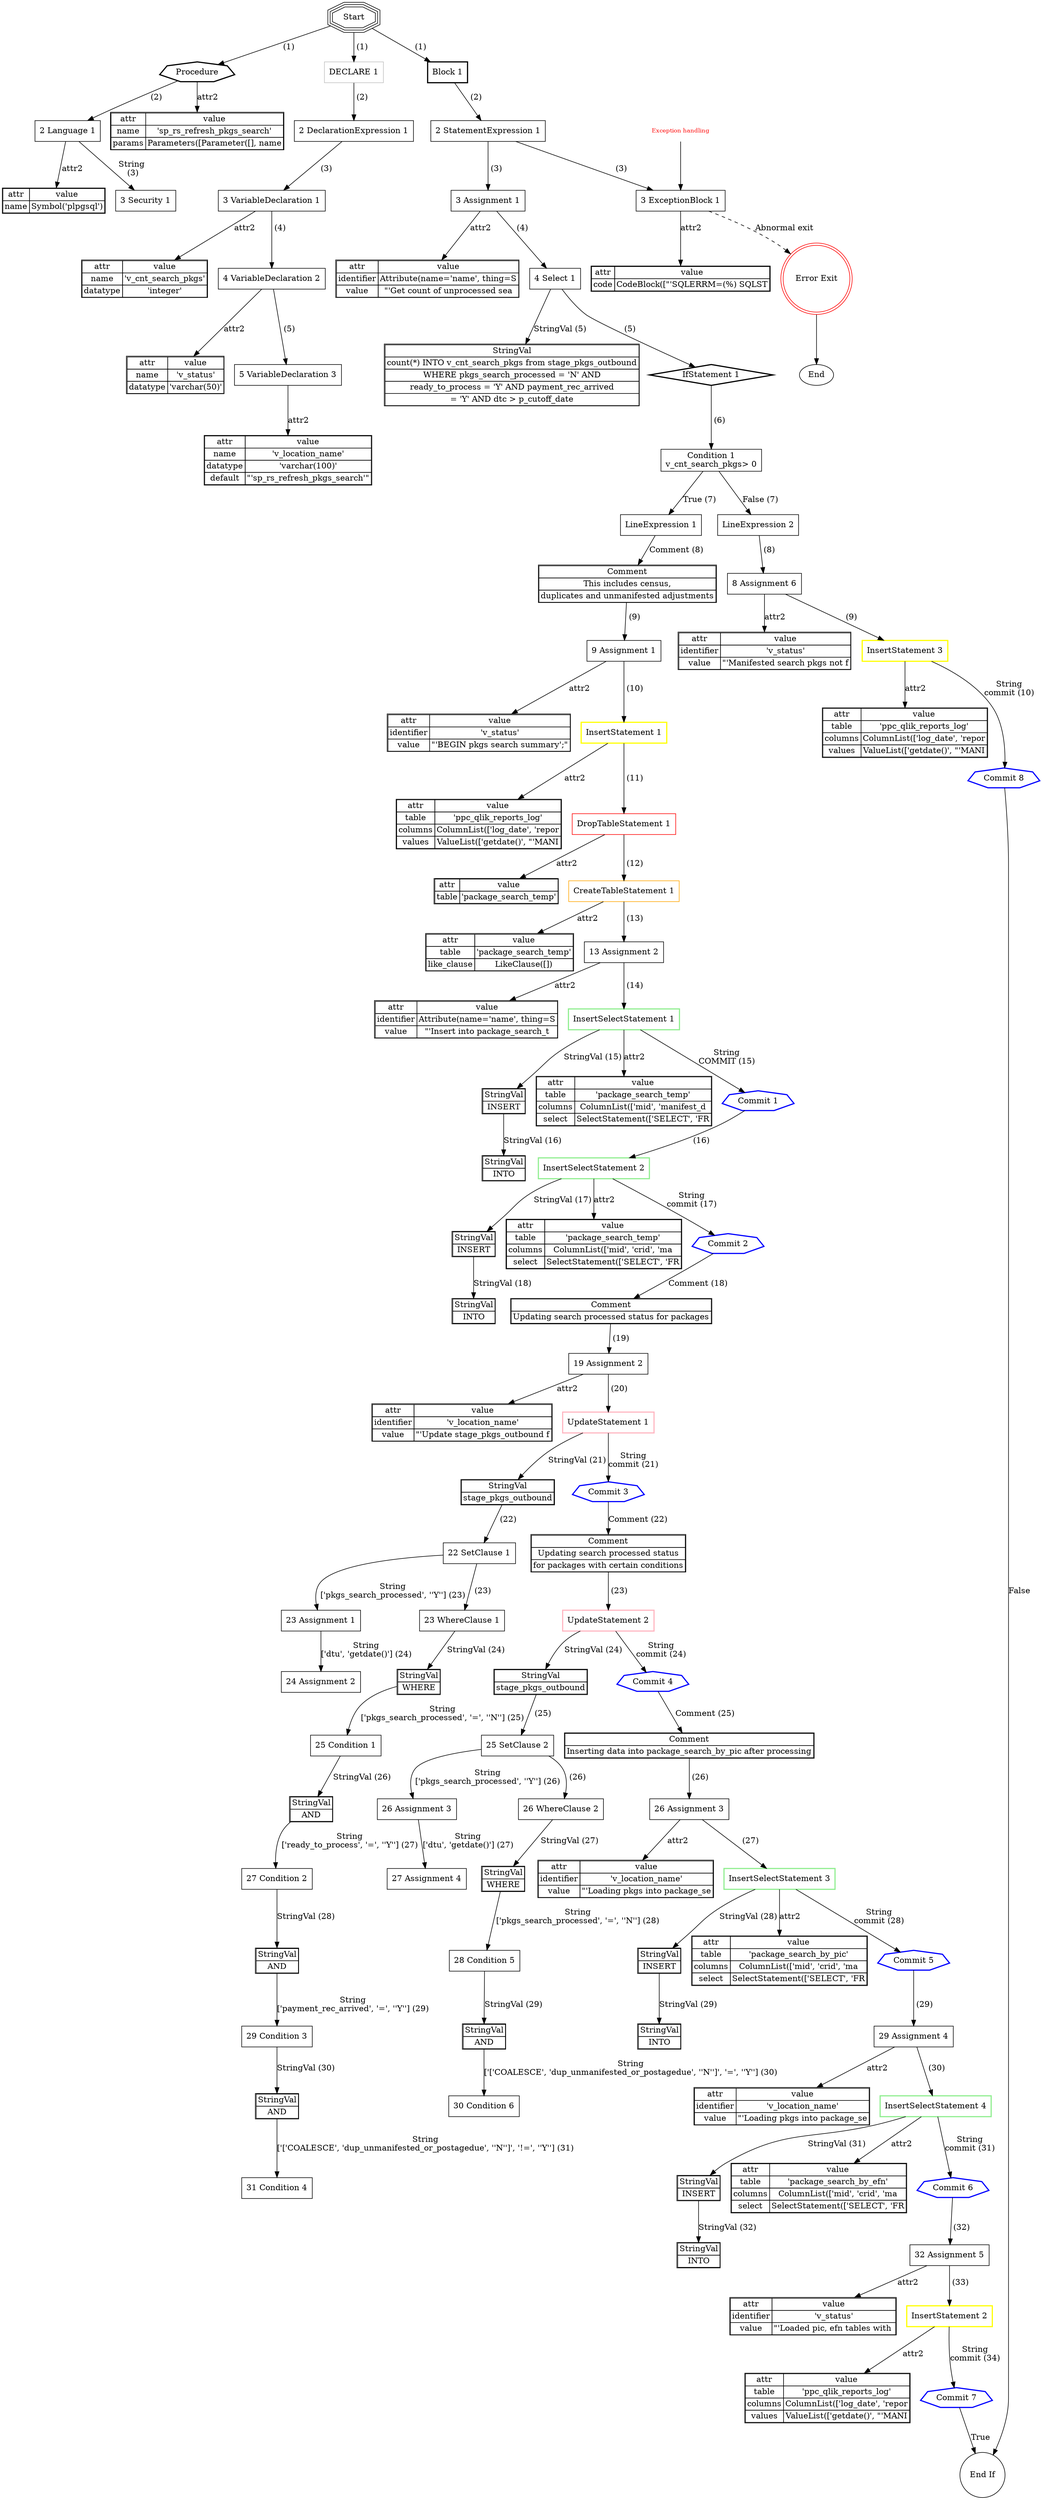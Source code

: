 

digraph G {
    rankdir=TB;
    //node [shape=box, style=rounded];
	node [color=black];
start [label="Start", shape=tripleoctagon];


end [label="End", shape=ellipse];
lFunctionOrProcedure_0_1 [shape="septagon", style=bold, color="black", label="Procedure" ];
lLanguage_0_2 [shape="box",label="2 Language 1" ];

		TableNode_2 [shape=none, margin=0, label=<
			<TABLE BORDER="1" CELLBORDER="1" CELLSPACING="0">
				<TR><TD >attr</TD><TD>value</TD></TR>
				<TR><TD>name</TD><TD>Symbol('plpgsql')</TD></TR>
			</TABLE>
		>];
lSecurity_1_3 [shape="box",label="3 Security 1" ];

		TableNode_1 [shape=none, margin=0, label=<
			<TABLE BORDER="1" CELLBORDER="1" CELLSPACING="0">
				<TR><TD >attr</TD><TD>value</TD></TR>
				<TR><TD>name</TD><TD>'sp_rs_refresh_pkgs_search'</TD></TR>
<TR><TD>params</TD><TD>Parameters([Parameter([], name</TD></TR>
			</TABLE>
		>];
lDeclarations_1_4 [shape="box", color="gray", label="DECLARE 1" ];
lDeclarationExpression_0_5 [shape="box",label="2 DeclarationExpression 1" ];
lVariableDeclaration_0_6 [shape="box",label="3 VariableDeclaration 1" ];

		TableNode_6 [shape=none, margin=0, label=<
			<TABLE BORDER="1" CELLBORDER="1" CELLSPACING="0">
				<TR><TD >attr</TD><TD>value</TD></TR>
				<TR><TD>name</TD><TD>'v_cnt_search_pkgs'</TD></TR>
<TR><TD>datatype</TD><TD>'integer'</TD></TR>
			</TABLE>
		>];
lVariableDeclaration_1_7 [shape="box",label="4 VariableDeclaration 2" ];

		TableNode_7 [shape=none, margin=0, label=<
			<TABLE BORDER="1" CELLBORDER="1" CELLSPACING="0">
				<TR><TD >attr</TD><TD>value</TD></TR>
				<TR><TD>name</TD><TD>'v_status'</TD></TR>
<TR><TD>datatype</TD><TD>'varchar(50)'</TD></TR>
			</TABLE>
		>];
lVariableDeclaration_2_8 [shape="box",label="5 VariableDeclaration 3" ];

		TableNode_8 [shape=none, margin=0, label=<
			<TABLE BORDER="1" CELLBORDER="1" CELLSPACING="0">
				<TR><TD >attr</TD><TD>value</TD></TR>
				<TR><TD>name</TD><TD>'v_location_name'</TD></TR>
<TR><TD>datatype</TD><TD>'varchar(100)'</TD></TR>
<TR><TD>default</TD><TD>"'sp_rs_refresh_pkgs_search'"</TD></TR>
			</TABLE>
		>];
lBlock_2_9 [shape="box", style=bold, color="black", label="Block 1" ];
lStatementExpression_0_10 [shape="box",label="2 StatementExpression 1" ];
lAssignment_0_11 [shape="box",label="3 Assignment 1" ];

		TableNode_11 [shape=none, margin=0, label=<
			<TABLE BORDER="1" CELLBORDER="1" CELLSPACING="0">
				<TR><TD >attr</TD><TD>value</TD></TR>
				<TR><TD>identifier</TD><TD>Attribute(name='name', thing=S</TD></TR>
<TR><TD>value</TD><TD>"'Get count of unprocessed sea</TD></TR>
			</TABLE>
		>];
lSelect_1_12 [shape="box",label="4 Select 1" ];

		l5_StringVal_0_13 [shape=none, margin=0, label=<
			<TABLE BORDER="1" CELLBORDER="1" CELLSPACING="0">
				<TR><TD >StringVal</TD></TR>
				<TR><TD >count(*) INTO v_cnt_search_pkgs from stage_pkgs_outbound</TD></TR>
<TR><TD >WHERE pkgs_search_processed = &#39;N&#39; AND</TD></TR>
<TR><TD >ready_to_process = &#39;Y&#39; AND payment_rec_arrived</TD></TR>
<TR><TD >= &#39;Y&#39; AND dtc &gt; p_cutoff_date</TD></TR>
			</TABLE>
		>];
lIfStatement_2_14 [shape="diamond", style=bold, color="black", label="IfStatement 1" ];
lCondition_0_15 [shape="box",  color="black", label="Condition 1
v_cnt_search_pkgs> 0" ];
lLineExpression_0_16 [shape="box",  color="black", label="LineExpression 1" ];

		lComment_0_17 [shape=none, margin=0, label=<
			<TABLE BORDER="1" CELLBORDER="1" CELLSPACING="0">
				<TR><TD >Comment</TD></TR>
				<TR><TD >This includes census,</TD></TR>
<TR><TD >duplicates and unmanifested adjustments</TD></TR>
			</TABLE>
		>];
lAssignment_1_18 [shape="box",label="9 Assignment 1" ];

		TableNode_18 [shape=none, margin=0, label=<
			<TABLE BORDER="1" CELLBORDER="1" CELLSPACING="0">
				<TR><TD >attr</TD><TD>value</TD></TR>
				<TR><TD>identifier</TD><TD>'v_status'</TD></TR>
<TR><TD>value</TD><TD>"'BEGIN pkgs search summary';"</TD></TR>
			</TABLE>
		>];
lInsertStatement_2_19 [shape="box", style=bold, color="yellow", label="InsertStatement 1" ];

		TableNode_19 [shape=none, margin=0, label=<
			<TABLE BORDER="1" CELLBORDER="1" CELLSPACING="0">
				<TR><TD >attr</TD><TD>value</TD></TR>
				<TR><TD>table</TD><TD>'ppc_qlik_reports_log'</TD></TR>
<TR><TD>columns</TD><TD>ColumnList(['log_date', 'repor</TD></TR>
<TR><TD>values</TD><TD>ValueList(['getdate()', "'MANI</TD></TR>
			</TABLE>
		>];
lDropTableStatement_3_20 [shape="box",  color="red", label="DropTableStatement 1" ];

		TableNode_20 [shape=none, margin=0, label=<
			<TABLE BORDER="1" CELLBORDER="1" CELLSPACING="0">
				<TR><TD >attr</TD><TD>value</TD></TR>
				<TR><TD>table</TD><TD>'package_search_temp'</TD></TR>
			</TABLE>
		>];
lCreateTableStatement_4_21 [shape="box",  color="orange", label="CreateTableStatement 1" ];

		TableNode_21 [shape=none, margin=0, label=<
			<TABLE BORDER="1" CELLBORDER="1" CELLSPACING="0">
				<TR><TD >attr</TD><TD>value</TD></TR>
				<TR><TD>table</TD><TD>'package_search_temp'</TD></TR>
<TR><TD>like_clause</TD><TD>LikeClause([])</TD></TR>
			</TABLE>
		>];
lAssignment_5_22 [shape="box",label="13 Assignment 2" ];

		TableNode_22 [shape=none, margin=0, label=<
			<TABLE BORDER="1" CELLBORDER="1" CELLSPACING="0">
				<TR><TD >attr</TD><TD>value</TD></TR>
				<TR><TD>identifier</TD><TD>Attribute(name='name', thing=S</TD></TR>
<TR><TD>value</TD><TD>"'Insert into package_search_t</TD></TR>
			</TABLE>
		>];
lInsertSelectStatement_6_23 [shape="box", style=bold, color="lightgreen", label="InsertSelectStatement 1" ];

		l15_StringVal_0_24 [shape=none, margin=0, label=<
			<TABLE BORDER="1" CELLBORDER="1" CELLSPACING="0">
				<TR><TD >StringVal</TD></TR>
				<TR><TD >INSERT</TD></TR>
			</TABLE>
		>];

		l15_StringVal_1_25 [shape=none, margin=0, label=<
			<TABLE BORDER="1" CELLBORDER="1" CELLSPACING="0">
				<TR><TD >StringVal</TD></TR>
				<TR><TD >INTO</TD></TR>
			</TABLE>
		>];

		TableNode_23 [shape=none, margin=0, label=<
			<TABLE BORDER="1" CELLBORDER="1" CELLSPACING="0">
				<TR><TD >attr</TD><TD>value</TD></TR>
				<TR><TD>table</TD><TD>'package_search_temp'</TD></TR>
<TR><TD>columns</TD><TD>ColumnList(['mid', 'manifest_d</TD></TR>
<TR><TD>select</TD><TD>SelectStatement(['SELECT', 'FR</TD></TR>
			</TABLE>
		>];
lCommitLiteral_7_26 [shape="septagon", style=bold, color="blue", label="Commit 1" ];
lInsertSelectStatement_8_27 [shape="box", style=bold, color="lightgreen", label="InsertSelectStatement 2" ];

		l17_StringVal_0_28 [shape=none, margin=0, label=<
			<TABLE BORDER="1" CELLBORDER="1" CELLSPACING="0">
				<TR><TD >StringVal</TD></TR>
				<TR><TD >INSERT</TD></TR>
			</TABLE>
		>];

		l17_StringVal_1_29 [shape=none, margin=0, label=<
			<TABLE BORDER="1" CELLBORDER="1" CELLSPACING="0">
				<TR><TD >StringVal</TD></TR>
				<TR><TD >INTO</TD></TR>
			</TABLE>
		>];

		TableNode_27 [shape=none, margin=0, label=<
			<TABLE BORDER="1" CELLBORDER="1" CELLSPACING="0">
				<TR><TD >attr</TD><TD>value</TD></TR>
				<TR><TD>table</TD><TD>'package_search_temp'</TD></TR>
<TR><TD>columns</TD><TD>ColumnList(['mid', 'crid', 'ma</TD></TR>
<TR><TD>select</TD><TD>SelectStatement(['SELECT', 'FR</TD></TR>
			</TABLE>
		>];
lCommitLiteral_9_30 [shape="septagon", style=bold, color="blue", label="Commit 2" ];

		lComment_10_31 [shape=none, margin=0, label=<
			<TABLE BORDER="1" CELLBORDER="1" CELLSPACING="0">
				<TR><TD >Comment</TD></TR>
				<TR><TD >Updating search processed status for packages</TD></TR>
			</TABLE>
		>];
lAssignment_11_32 [shape="box",label="19 Assignment 2" ];

		TableNode_32 [shape=none, margin=0, label=<
			<TABLE BORDER="1" CELLBORDER="1" CELLSPACING="0">
				<TR><TD >attr</TD><TD>value</TD></TR>
				<TR><TD>identifier</TD><TD>'v_location_name'</TD></TR>
<TR><TD>value</TD><TD>"'Update stage_pkgs_outbound f</TD></TR>
			</TABLE>
		>];
lUpdateStatement_12_33 [shape="box", style=bold, color="lightpink", label="UpdateStatement 1" ];

		l21_StringVal_0_34 [shape=none, margin=0, label=<
			<TABLE BORDER="1" CELLBORDER="1" CELLSPACING="0">
				<TR><TD >StringVal</TD></TR>
				<TR><TD >stage_pkgs_outbound</TD></TR>
			</TABLE>
		>];
lSetClause_1_35 [shape="box",label="22 SetClause 1" ];
lAssignment_0_36 [shape="box",label="23 Assignment 1" ];
lAssignment_1_37 [shape="box",label="24 Assignment 2" ];
lWhereClause_2_38 [shape="box",label="23 WhereClause 1" ];

		l24_StringVal_0_39 [shape=none, margin=0, label=<
			<TABLE BORDER="1" CELLBORDER="1" CELLSPACING="0">
				<TR><TD >StringVal</TD></TR>
				<TR><TD >WHERE</TD></TR>
			</TABLE>
		>];
lCondition_1_40 [shape="box",label="25 Condition 1" ];

		l24_StringVal_2_41 [shape=none, margin=0, label=<
			<TABLE BORDER="1" CELLBORDER="1" CELLSPACING="0">
				<TR><TD >StringVal</TD></TR>
				<TR><TD >AND</TD></TR>
			</TABLE>
		>];
lCondition_3_42 [shape="box",label="27 Condition 2" ];

		l24_StringVal_4_43 [shape=none, margin=0, label=<
			<TABLE BORDER="1" CELLBORDER="1" CELLSPACING="0">
				<TR><TD >StringVal</TD></TR>
				<TR><TD >AND</TD></TR>
			</TABLE>
		>];
lCondition_5_44 [shape="box",label="29 Condition 3" ];

		l24_StringVal_6_45 [shape=none, margin=0, label=<
			<TABLE BORDER="1" CELLBORDER="1" CELLSPACING="0">
				<TR><TD >StringVal</TD></TR>
				<TR><TD >AND</TD></TR>
			</TABLE>
		>];
lCondition_7_46 [shape="box",label="31 Condition 4" ];
lCommitLiteral_13_47 [shape="septagon", style=bold, color="blue", label="Commit 3" ];

		lComment_14_48 [shape=none, margin=0, label=<
			<TABLE BORDER="1" CELLBORDER="1" CELLSPACING="0">
				<TR><TD >Comment</TD></TR>
				<TR><TD >Updating search processed status</TD></TR>
<TR><TD >for packages with certain conditions</TD></TR>
			</TABLE>
		>];
lUpdateStatement_15_49 [shape="box", style=bold, color="lightpink", label="UpdateStatement 2" ];

		l24_StringVal_0_50 [shape=none, margin=0, label=<
			<TABLE BORDER="1" CELLBORDER="1" CELLSPACING="0">
				<TR><TD >StringVal</TD></TR>
				<TR><TD >stage_pkgs_outbound</TD></TR>
			</TABLE>
		>];
lSetClause_1_51 [shape="box",label="25 SetClause 2" ];
lAssignment_0_52 [shape="box",label="26 Assignment 3" ];
lAssignment_1_53 [shape="box",label="27 Assignment 4" ];
lWhereClause_2_54 [shape="box",label="26 WhereClause 2" ];

		l27_StringVal_0_55 [shape=none, margin=0, label=<
			<TABLE BORDER="1" CELLBORDER="1" CELLSPACING="0">
				<TR><TD >StringVal</TD></TR>
				<TR><TD >WHERE</TD></TR>
			</TABLE>
		>];
lCondition_1_56 [shape="box",label="28 Condition 5" ];

		l27_StringVal_2_57 [shape=none, margin=0, label=<
			<TABLE BORDER="1" CELLBORDER="1" CELLSPACING="0">
				<TR><TD >StringVal</TD></TR>
				<TR><TD >AND</TD></TR>
			</TABLE>
		>];
lCondition_3_58 [shape="box",label="30 Condition 6" ];
lCommitLiteral_16_59 [shape="septagon", style=bold, color="blue", label="Commit 4" ];

		lComment_17_60 [shape=none, margin=0, label=<
			<TABLE BORDER="1" CELLBORDER="1" CELLSPACING="0">
				<TR><TD >Comment</TD></TR>
				<TR><TD >Inserting data into package_search_by_pic after processing</TD></TR>
			</TABLE>
		>];
lAssignment_18_61 [shape="box",label="26 Assignment 3" ];

		TableNode_61 [shape=none, margin=0, label=<
			<TABLE BORDER="1" CELLBORDER="1" CELLSPACING="0">
				<TR><TD >attr</TD><TD>value</TD></TR>
				<TR><TD>identifier</TD><TD>'v_location_name'</TD></TR>
<TR><TD>value</TD><TD>"'Loading pkgs into package_se</TD></TR>
			</TABLE>
		>];
lInsertSelectStatement_19_62 [shape="box", style=bold, color="lightgreen", label="InsertSelectStatement 3" ];

		l28_StringVal_0_63 [shape=none, margin=0, label=<
			<TABLE BORDER="1" CELLBORDER="1" CELLSPACING="0">
				<TR><TD >StringVal</TD></TR>
				<TR><TD >INSERT</TD></TR>
			</TABLE>
		>];

		l28_StringVal_1_64 [shape=none, margin=0, label=<
			<TABLE BORDER="1" CELLBORDER="1" CELLSPACING="0">
				<TR><TD >StringVal</TD></TR>
				<TR><TD >INTO</TD></TR>
			</TABLE>
		>];

		TableNode_62 [shape=none, margin=0, label=<
			<TABLE BORDER="1" CELLBORDER="1" CELLSPACING="0">
				<TR><TD >attr</TD><TD>value</TD></TR>
				<TR><TD>table</TD><TD>'package_search_by_pic'</TD></TR>
<TR><TD>columns</TD><TD>ColumnList(['mid', 'crid', 'ma</TD></TR>
<TR><TD>select</TD><TD>SelectStatement(['SELECT', 'FR</TD></TR>
			</TABLE>
		>];
lCommitLiteral_20_65 [shape="septagon", style=bold, color="blue", label="Commit 5" ];
lAssignment_21_66 [shape="box",label="29 Assignment 4" ];

		TableNode_66 [shape=none, margin=0, label=<
			<TABLE BORDER="1" CELLBORDER="1" CELLSPACING="0">
				<TR><TD >attr</TD><TD>value</TD></TR>
				<TR><TD>identifier</TD><TD>'v_location_name'</TD></TR>
<TR><TD>value</TD><TD>"'Loading pkgs into package_se</TD></TR>
			</TABLE>
		>];
lInsertSelectStatement_22_67 [shape="box", style=bold, color="lightgreen", label="InsertSelectStatement 4" ];

		l31_StringVal_0_68 [shape=none, margin=0, label=<
			<TABLE BORDER="1" CELLBORDER="1" CELLSPACING="0">
				<TR><TD >StringVal</TD></TR>
				<TR><TD >INSERT</TD></TR>
			</TABLE>
		>];

		l31_StringVal_1_69 [shape=none, margin=0, label=<
			<TABLE BORDER="1" CELLBORDER="1" CELLSPACING="0">
				<TR><TD >StringVal</TD></TR>
				<TR><TD >INTO</TD></TR>
			</TABLE>
		>];

		TableNode_67 [shape=none, margin=0, label=<
			<TABLE BORDER="1" CELLBORDER="1" CELLSPACING="0">
				<TR><TD >attr</TD><TD>value</TD></TR>
				<TR><TD>table</TD><TD>'package_search_by_efn'</TD></TR>
<TR><TD>columns</TD><TD>ColumnList(['mid', 'crid', 'ma</TD></TR>
<TR><TD>select</TD><TD>SelectStatement(['SELECT', 'FR</TD></TR>
			</TABLE>
		>];
lCommitLiteral_23_70 [shape="septagon", style=bold, color="blue", label="Commit 6" ];
lAssignment_24_71 [shape="box",label="32 Assignment 5" ];

		TableNode_71 [shape=none, margin=0, label=<
			<TABLE BORDER="1" CELLBORDER="1" CELLSPACING="0">
				<TR><TD >attr</TD><TD>value</TD></TR>
				<TR><TD>identifier</TD><TD>'v_status'</TD></TR>
<TR><TD>value</TD><TD>"'Loaded pic, efn tables with </TD></TR>
			</TABLE>
		>];
lInsertStatement_25_72 [shape="box", style=bold, color="yellow", label="InsertStatement 2" ];

		TableNode_72 [shape=none, margin=0, label=<
			<TABLE BORDER="1" CELLBORDER="1" CELLSPACING="0">
				<TR><TD >attr</TD><TD>value</TD></TR>
				<TR><TD>table</TD><TD>'ppc_qlik_reports_log'</TD></TR>
<TR><TD>columns</TD><TD>ColumnList(['log_date', 'repor</TD></TR>
<TR><TD>values</TD><TD>ValueList(['getdate()', "'MANI</TD></TR>
			</TABLE>
		>];
lCommitLiteral_26_73 [shape="septagon", style=bold, color="blue", label="Commit 7" ];
lLineExpression_1_74 [shape="box",  color="black", label="LineExpression 2" ];
lAssignment_0_75 [shape="box",label="8 Assignment 6" ];

		TableNode_75 [shape=none, margin=0, label=<
			<TABLE BORDER="1" CELLBORDER="1" CELLSPACING="0">
				<TR><TD >attr</TD><TD>value</TD></TR>
				<TR><TD>identifier</TD><TD>'v_status'</TD></TR>
<TR><TD>value</TD><TD>"'Manifested search pkgs not f</TD></TR>
			</TABLE>
		>];
lInsertStatement_1_76 [shape="box", style=bold, color="yellow", label="InsertStatement 3" ];

		TableNode_76 [shape=none, margin=0, label=<
			<TABLE BORDER="1" CELLBORDER="1" CELLSPACING="0">
				<TR><TD >attr</TD><TD>value</TD></TR>
				<TR><TD>table</TD><TD>'ppc_qlik_reports_log'</TD></TR>
<TR><TD>columns</TD><TD>ColumnList(['log_date', 'repor</TD></TR>
<TR><TD>values</TD><TD>ValueList(['getdate()', "'MANI</TD></TR>
			</TABLE>
		>];
lCommitLiteral_2_77 [shape="septagon", style=bold, color="blue", label="Commit 8" ];
end_if_14 [shape="circle",  color="black", label="End If" ];
lExceptionBlock_1_78 [shape="box",label="3 ExceptionBlock 1" ];

		TableNode_78 [shape=none, margin=0, label=<
			<TABLE BORDER="1" CELLBORDER="1" CELLSPACING="0">
				<TR><TD >attr</TD><TD>value</TD></TR>
				<TR><TD>code</TD><TD>CodeBlock(["'SQLERRM=(%) SQLST</TD></TR>
			</TABLE>
		>];
exception [label="Error Exit", color="red" shape=doublecircle];
note [label="Exception handling", shape=none, fontsize=10, fontcolor=red];

// LINKS

start -> lFunctionOrProcedure_0_1[label=" (1) " ];
lFunctionOrProcedure_0_1 -> lLanguage_0_2[label=" (2) " ];
lLanguage_0_2 -> TableNode_2[label="attr2" ];
lLanguage_0_2 -> lSecurity_1_3[label="String
 (3)" ];
lFunctionOrProcedure_0_1 -> TableNode_1[label="attr2" ];
start -> lDeclarations_1_4[label=" (1) " ];
lDeclarations_1_4 -> lDeclarationExpression_0_5[label=" (2) " ];
lDeclarationExpression_0_5 -> lVariableDeclaration_0_6[label=" (3) " ];
lVariableDeclaration_0_6 -> TableNode_6[label="attr2" ];
lVariableDeclaration_0_6 -> lVariableDeclaration_1_7[label=" (4) " ];
lVariableDeclaration_1_7 -> TableNode_7[label="attr2" ];
lVariableDeclaration_1_7 -> lVariableDeclaration_2_8[label=" (5) " ];
lVariableDeclaration_2_8 -> TableNode_8[label="attr2" ];
start -> lBlock_2_9[label=" (1) " ];
lBlock_2_9 -> lStatementExpression_0_10[label=" (2) " ];
lStatementExpression_0_10 -> lAssignment_0_11[label=" (3) " ];
lAssignment_0_11 -> TableNode_11[label="attr2" ];
lAssignment_0_11 -> lSelect_1_12[label=" (4) " ];
lSelect_1_12 -> l5_StringVal_0_13[label="StringVal (5)" ];
lSelect_1_12 -> lIfStatement_2_14[label=" (5) " ];
lIfStatement_2_14 -> lCondition_0_15[label=" (6) " ];
lCondition_0_15 -> lLineExpression_0_16[label="True (7) " ];
lLineExpression_0_16 -> lComment_0_17[label="Comment (8)" ];
lComment_0_17 -> lAssignment_1_18[label=" (9) " ];
lAssignment_1_18 -> TableNode_18[label="attr2" ];
lAssignment_1_18 -> lInsertStatement_2_19[label=" (10) " ];
lInsertStatement_2_19 -> TableNode_19[label="attr2" ];
lInsertStatement_2_19 -> lDropTableStatement_3_20[label=" (11) " ];
lDropTableStatement_3_20 -> TableNode_20[label="attr2" ];
lDropTableStatement_3_20 -> lCreateTableStatement_4_21[label=" (12) " ];
lCreateTableStatement_4_21 -> TableNode_21[label="attr2" ];
lCreateTableStatement_4_21 -> lAssignment_5_22[label=" (13) " ];
lAssignment_5_22 -> TableNode_22[label="attr2" ];
lAssignment_5_22 -> lInsertSelectStatement_6_23[label=" (14) " ];
lInsertSelectStatement_6_23 -> l15_StringVal_0_24[label="StringVal (15)" ];
l15_StringVal_0_24 -> l15_StringVal_1_25[label="StringVal (16)" ];
lInsertSelectStatement_6_23 -> TableNode_23[label="attr2" ];
lInsertSelectStatement_6_23 -> lCommitLiteral_7_26[label="String
COMMIT (15)" ];
lCommitLiteral_7_26 -> lInsertSelectStatement_8_27[label=" (16) " ];
lInsertSelectStatement_8_27 -> l17_StringVal_0_28[label="StringVal (17)" ];
l17_StringVal_0_28 -> l17_StringVal_1_29[label="StringVal (18)" ];
lInsertSelectStatement_8_27 -> TableNode_27[label="attr2" ];
lInsertSelectStatement_8_27 -> lCommitLiteral_9_30[label="String
commit (17)" ];
lCommitLiteral_9_30 -> lComment_10_31[label="Comment (18)" ];
lComment_10_31 -> lAssignment_11_32[label=" (19) " ];
lAssignment_11_32 -> TableNode_32[label="attr2" ];
lAssignment_11_32 -> lUpdateStatement_12_33[label=" (20) " ];
lUpdateStatement_12_33 -> l21_StringVal_0_34[label="StringVal (21)" ];
l21_StringVal_0_34 -> lSetClause_1_35[label=" (22) " ];
lSetClause_1_35 -> lAssignment_0_36[label="String
['pkgs_search_processed', ''Y''] (23)" ];
lAssignment_0_36 -> lAssignment_1_37[label="String
['dtu', 'getdate()'] (24)" ];
lSetClause_1_35 -> lWhereClause_2_38[label=" (23) " ];
lWhereClause_2_38 -> l24_StringVal_0_39[label="StringVal (24)" ];
l24_StringVal_0_39 -> lCondition_1_40[label="String
['pkgs_search_processed', '=', ''N''] (25)" ];
lCondition_1_40 -> l24_StringVal_2_41[label="StringVal (26)" ];
l24_StringVal_2_41 -> lCondition_3_42[label="String
['ready_to_process', '=', ''Y''] (27)" ];
lCondition_3_42 -> l24_StringVal_4_43[label="StringVal (28)" ];
l24_StringVal_4_43 -> lCondition_5_44[label="String
['payment_rec_arrived', '=', ''Y''] (29)" ];
lCondition_5_44 -> l24_StringVal_6_45[label="StringVal (30)" ];
l24_StringVal_6_45 -> lCondition_7_46[label="String
['[\'COALESCE\', \'dup_unmanifested_or_postagedue\', '\'N\'']', '!=', ''Y''] (31)" ];
lUpdateStatement_12_33 -> lCommitLiteral_13_47[label="String
commit (21)" ];
lCommitLiteral_13_47 -> lComment_14_48[label="Comment (22)" ];
lComment_14_48 -> lUpdateStatement_15_49[label=" (23) " ];
lUpdateStatement_15_49 -> l24_StringVal_0_50[label="StringVal (24)" ];
l24_StringVal_0_50 -> lSetClause_1_51[label=" (25) " ];
lSetClause_1_51 -> lAssignment_0_52[label="String
['pkgs_search_processed', ''Y''] (26)" ];
lAssignment_0_52 -> lAssignment_1_53[label="String
['dtu', 'getdate()'] (27)" ];
lSetClause_1_51 -> lWhereClause_2_54[label=" (26) " ];
lWhereClause_2_54 -> l27_StringVal_0_55[label="StringVal (27)" ];
l27_StringVal_0_55 -> lCondition_1_56[label="String
['pkgs_search_processed', '=', ''N''] (28)" ];
lCondition_1_56 -> l27_StringVal_2_57[label="StringVal (29)" ];
l27_StringVal_2_57 -> lCondition_3_58[label="String
['[\'COALESCE\', \'dup_unmanifested_or_postagedue\', '\'N\'']', '=', ''Y''] (30)" ];
lUpdateStatement_15_49 -> lCommitLiteral_16_59[label="String
commit (24)" ];
lCommitLiteral_16_59 -> lComment_17_60[label="Comment (25)" ];
lComment_17_60 -> lAssignment_18_61[label=" (26) " ];
lAssignment_18_61 -> TableNode_61[label="attr2" ];
lAssignment_18_61 -> lInsertSelectStatement_19_62[label=" (27) " ];
lInsertSelectStatement_19_62 -> l28_StringVal_0_63[label="StringVal (28)" ];
l28_StringVal_0_63 -> l28_StringVal_1_64[label="StringVal (29)" ];
lInsertSelectStatement_19_62 -> TableNode_62[label="attr2" ];
lInsertSelectStatement_19_62 -> lCommitLiteral_20_65[label="String
commit (28)" ];
lCommitLiteral_20_65 -> lAssignment_21_66[label=" (29) " ];
lAssignment_21_66 -> TableNode_66[label="attr2" ];
lAssignment_21_66 -> lInsertSelectStatement_22_67[label=" (30) " ];
lInsertSelectStatement_22_67 -> l31_StringVal_0_68[label="StringVal (31)" ];
l31_StringVal_0_68 -> l31_StringVal_1_69[label="StringVal (32)" ];
lInsertSelectStatement_22_67 -> TableNode_67[label="attr2" ];
lInsertSelectStatement_22_67 -> lCommitLiteral_23_70[label="String
commit (31)" ];
lCommitLiteral_23_70 -> lAssignment_24_71[label=" (32) " ];
lAssignment_24_71 -> TableNode_71[label="attr2" ];
lAssignment_24_71 -> lInsertStatement_25_72[label=" (33) " ];
lInsertStatement_25_72 -> TableNode_72[label="attr2" ];
lInsertStatement_25_72 -> lCommitLiteral_26_73[label="String
commit (34)" ];
lCondition_0_15 -> lLineExpression_1_74[label="False (7) " ];
lLineExpression_1_74 -> lAssignment_0_75[label=" (8) " ];
lAssignment_0_75 -> TableNode_75[label="attr2" ];
lAssignment_0_75 -> lInsertStatement_1_76[label=" (9) " ];
lInsertStatement_1_76 -> TableNode_76[label="attr2" ];
lInsertStatement_1_76 -> lCommitLiteral_2_77[label="String
commit (10)" ];
lCommitLiteral_26_73 -> end_if_14[label="True" ];
lCommitLiteral_2_77 -> end_if_14[label="False" ];
lStatementExpression_0_10 -> lExceptionBlock_1_78[label=" (3) " ];
lExceptionBlock_1_78 -> TableNode_78[label="attr2" ];
lExceptionBlock_1_78 -> exception[label="Abnormal exit"  style=dashed ];
exception -> end[label=""];
note -> lExceptionBlock_1_78 [ weight=1000]




}

